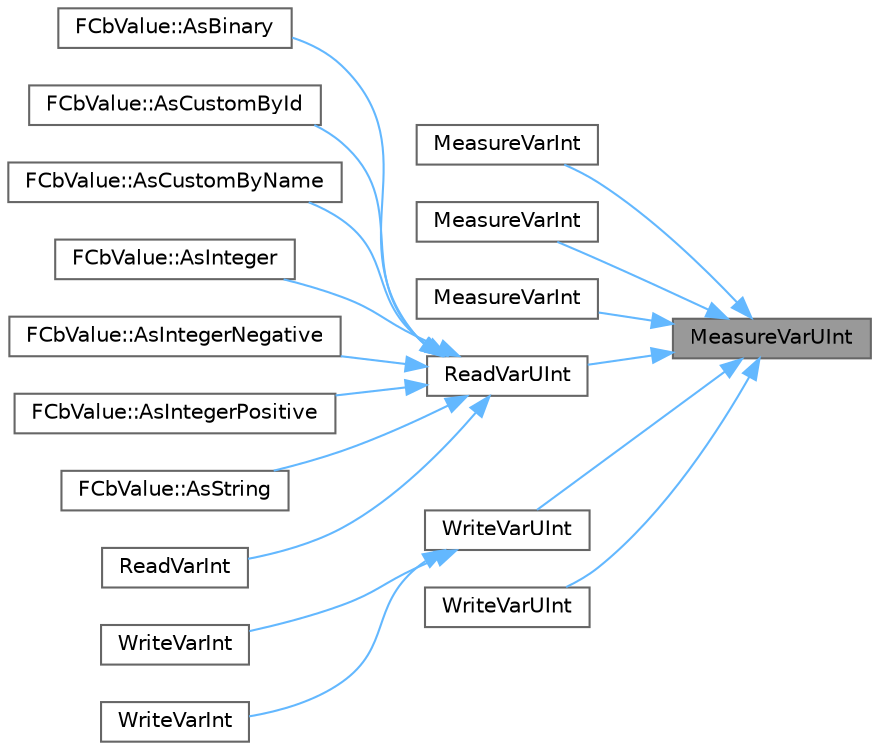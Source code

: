 digraph "MeasureVarUInt"
{
 // INTERACTIVE_SVG=YES
 // LATEX_PDF_SIZE
  bgcolor="transparent";
  edge [fontname=Helvetica,fontsize=10,labelfontname=Helvetica,labelfontsize=10];
  node [fontname=Helvetica,fontsize=10,shape=box,height=0.2,width=0.4];
  rankdir="RL";
  Node1 [id="Node000001",label="MeasureVarUInt",height=0.2,width=0.4,color="gray40", fillcolor="grey60", style="filled", fontcolor="black",tooltip="Measure the length in bytes (1-9) of an encoded variable-length integer."];
  Node1 -> Node2 [id="edge1_Node000001_Node000002",dir="back",color="steelblue1",style="solid",tooltip=" "];
  Node2 [id="Node000002",label="MeasureVarInt",height=0.2,width=0.4,color="grey40", fillcolor="white", style="filled",URL="$df/da5/VarInt_8h.html#ac93d323a7eb50f02535bdd081a61acca",tooltip="Measure the length in bytes (1-9) of an encoded variable-length integer."];
  Node1 -> Node3 [id="edge2_Node000001_Node000003",dir="back",color="steelblue1",style="solid",tooltip=" "];
  Node3 [id="Node000003",label="MeasureVarInt",height=0.2,width=0.4,color="grey40", fillcolor="white", style="filled",URL="$df/da5/VarInt_8h.html#abed26d4ff09fc1ec81d1b2b9099e10d6",tooltip="Measure the number of bytes (1-5) required to encode the 32-bit input."];
  Node1 -> Node4 [id="edge3_Node000001_Node000004",dir="back",color="steelblue1",style="solid",tooltip=" "];
  Node4 [id="Node000004",label="MeasureVarInt",height=0.2,width=0.4,color="grey40", fillcolor="white", style="filled",URL="$df/da5/VarInt_8h.html#ad55e96270c0c3b3e429686b9e9b24be6",tooltip="Measure the number of bytes (1-9) required to encode the 64-bit input."];
  Node1 -> Node5 [id="edge4_Node000001_Node000005",dir="back",color="steelblue1",style="solid",tooltip=" "];
  Node5 [id="Node000005",label="ReadVarUInt",height=0.2,width=0.4,color="grey40", fillcolor="white", style="filled",URL="$df/da5/VarInt_8h.html#aa309be035ad140b3f51ce0fdaabae455",tooltip="Read a variable-length unsigned integer."];
  Node5 -> Node6 [id="edge5_Node000005_Node000006",dir="back",color="steelblue1",style="solid",tooltip=" "];
  Node6 [id="Node000006",label="FCbValue::AsBinary",height=0.2,width=0.4,color="grey40", fillcolor="white", style="filled",URL="$de/dc5/classFCbValue.html#aa0d855d8915f5eefda6ceca6e84aee6d",tooltip=" "];
  Node5 -> Node7 [id="edge6_Node000005_Node000007",dir="back",color="steelblue1",style="solid",tooltip=" "];
  Node7 [id="Node000007",label="FCbValue::AsCustomById",height=0.2,width=0.4,color="grey40", fillcolor="white", style="filled",URL="$de/dc5/classFCbValue.html#a0aaf1f47181694fbc90bcf28c7c7806c",tooltip=" "];
  Node5 -> Node8 [id="edge7_Node000005_Node000008",dir="back",color="steelblue1",style="solid",tooltip=" "];
  Node8 [id="Node000008",label="FCbValue::AsCustomByName",height=0.2,width=0.4,color="grey40", fillcolor="white", style="filled",URL="$de/dc5/classFCbValue.html#acad9443fb46b5750e94f497ff09c47c8",tooltip=" "];
  Node5 -> Node9 [id="edge8_Node000005_Node000009",dir="back",color="steelblue1",style="solid",tooltip=" "];
  Node9 [id="Node000009",label="FCbValue::AsInteger",height=0.2,width=0.4,color="grey40", fillcolor="white", style="filled",URL="$de/dc5/classFCbValue.html#aca6be98c9eb507b7efd56a6ce4c106bd",tooltip="Access as an integer, with both positive and negative values returned as unsigned."];
  Node5 -> Node10 [id="edge9_Node000005_Node000010",dir="back",color="steelblue1",style="solid",tooltip=" "];
  Node10 [id="Node000010",label="FCbValue::AsIntegerNegative",height=0.2,width=0.4,color="grey40", fillcolor="white", style="filled",URL="$de/dc5/classFCbValue.html#a768692d81d462c392f27339d2b9cf036",tooltip=" "];
  Node5 -> Node11 [id="edge10_Node000005_Node000011",dir="back",color="steelblue1",style="solid",tooltip=" "];
  Node11 [id="Node000011",label="FCbValue::AsIntegerPositive",height=0.2,width=0.4,color="grey40", fillcolor="white", style="filled",URL="$de/dc5/classFCbValue.html#a5f93fd7df142816e14bb7dcda1f00f70",tooltip=" "];
  Node5 -> Node12 [id="edge11_Node000005_Node000012",dir="back",color="steelblue1",style="solid",tooltip=" "];
  Node12 [id="Node000012",label="FCbValue::AsString",height=0.2,width=0.4,color="grey40", fillcolor="white", style="filled",URL="$de/dc5/classFCbValue.html#a8609f3fe71476e3b80ecde5f90a64d03",tooltip="Access as a string."];
  Node5 -> Node13 [id="edge12_Node000005_Node000013",dir="back",color="steelblue1",style="solid",tooltip=" "];
  Node13 [id="Node000013",label="ReadVarInt",height=0.2,width=0.4,color="grey40", fillcolor="white", style="filled",URL="$df/da5/VarInt_8h.html#ad4223e3e8b50a3f3b593b32092d92d4f",tooltip="Read a variable-length signed integer."];
  Node1 -> Node14 [id="edge13_Node000001_Node000014",dir="back",color="steelblue1",style="solid",tooltip=" "];
  Node14 [id="Node000014",label="WriteVarUInt",height=0.2,width=0.4,color="grey40", fillcolor="white", style="filled",URL="$df/da5/VarInt_8h.html#a876ecdaf15ebf9bd97f1ceab2684c60c",tooltip="Write a variable-length unsigned integer."];
  Node14 -> Node15 [id="edge14_Node000014_Node000015",dir="back",color="steelblue1",style="solid",tooltip=" "];
  Node15 [id="Node000015",label="WriteVarInt",height=0.2,width=0.4,color="grey40", fillcolor="white", style="filled",URL="$df/da5/VarInt_8h.html#adf24571488d11cb1a11af4081a231699",tooltip="Write a variable-length signed integer."];
  Node14 -> Node16 [id="edge15_Node000014_Node000016",dir="back",color="steelblue1",style="solid",tooltip=" "];
  Node16 [id="Node000016",label="WriteVarInt",height=0.2,width=0.4,color="grey40", fillcolor="white", style="filled",URL="$df/da5/VarInt_8h.html#a270f2678b7af94cbce5f2c2d9bb3cda0",tooltip="Write a variable-length signed integer."];
  Node1 -> Node17 [id="edge16_Node000001_Node000017",dir="back",color="steelblue1",style="solid",tooltip=" "];
  Node17 [id="Node000017",label="WriteVarUInt",height=0.2,width=0.4,color="grey40", fillcolor="white", style="filled",URL="$df/da5/VarInt_8h.html#a965ed1b4549a4c91e87d60a6a59cb26b",tooltip="Write a variable-length unsigned integer."];
}
